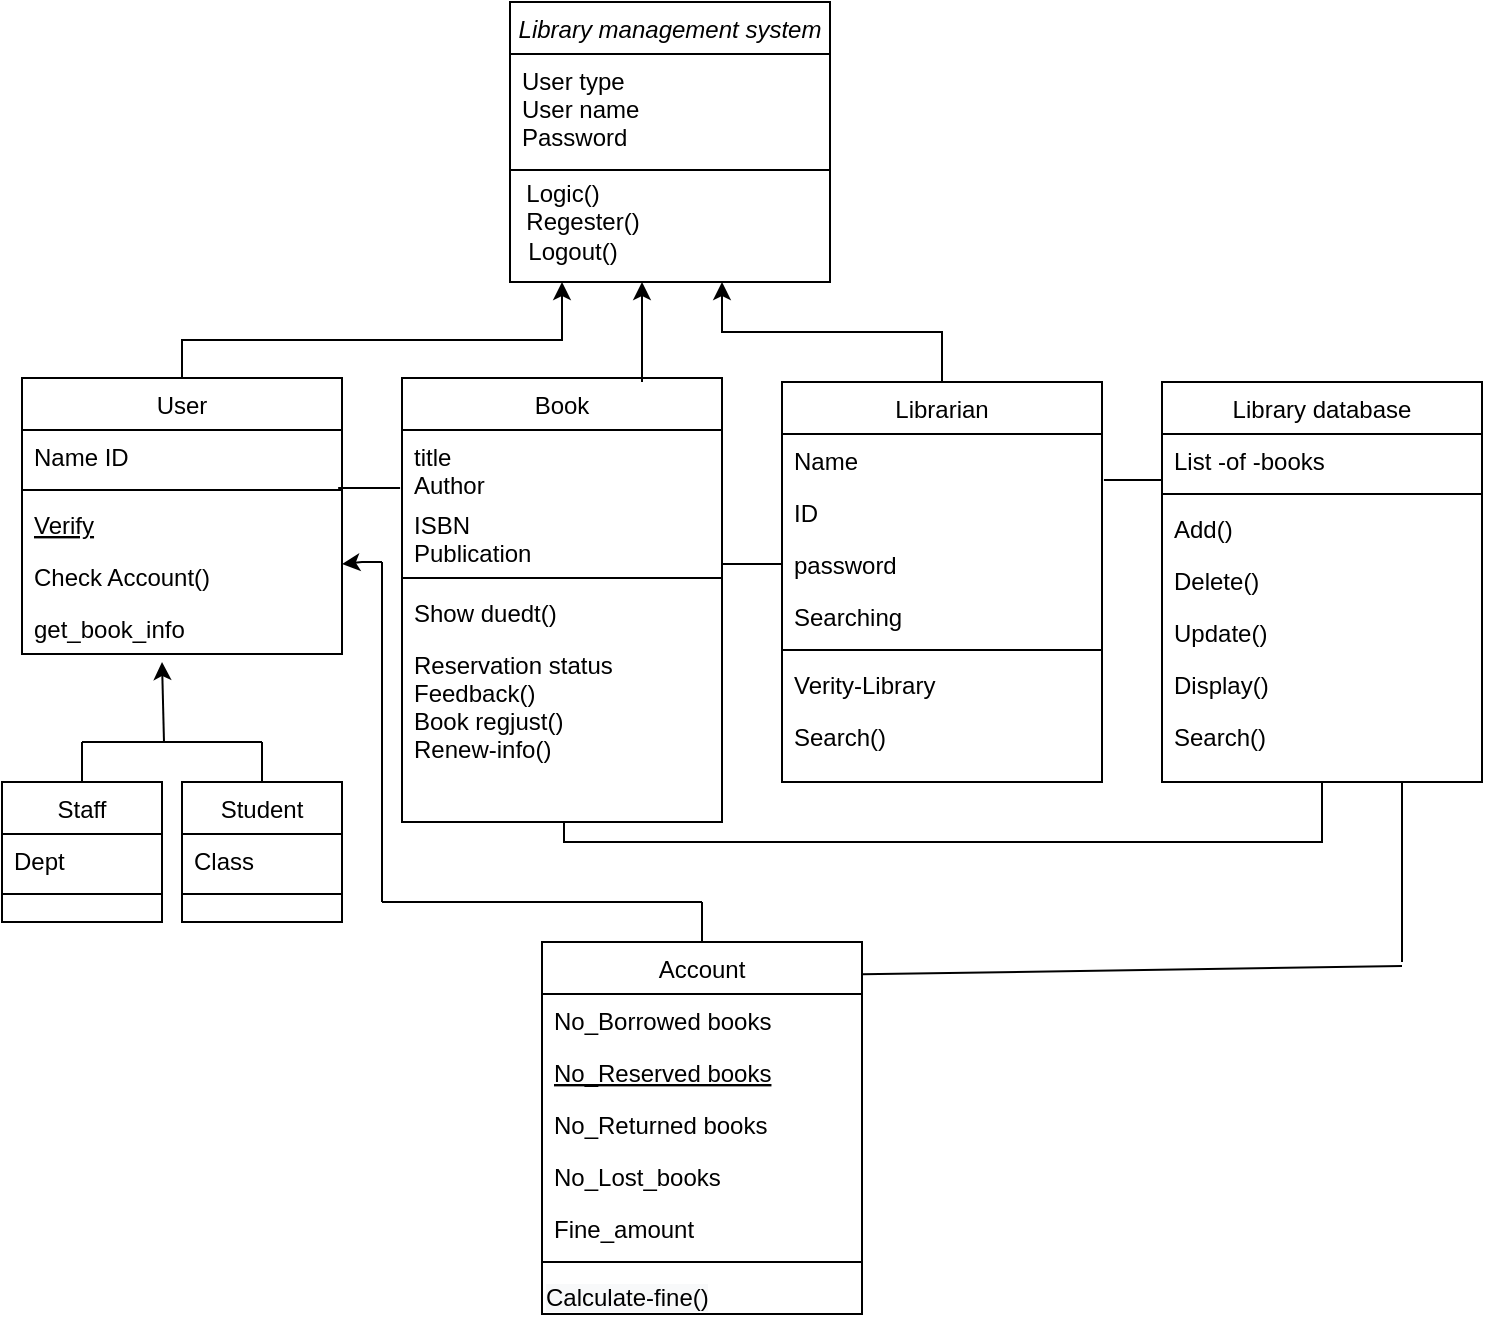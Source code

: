 <mxfile version="20.0.4" type="google"><diagram id="C5RBs43oDa-KdzZeNtuy" name="Page-1"><mxGraphModel grid="1" page="1" gridSize="10" guides="1" tooltips="1" connect="1" arrows="1" fold="1" pageScale="1" pageWidth="827" pageHeight="1169" math="0" shadow="0"><root><mxCell id="WIyWlLk6GJQsqaUBKTNV-0"/><mxCell id="WIyWlLk6GJQsqaUBKTNV-1" parent="WIyWlLk6GJQsqaUBKTNV-0"/><mxCell id="zkfFHV4jXpPFQw0GAbJ--0" value="Library management system" style="swimlane;fontStyle=2;align=center;verticalAlign=top;childLayout=stackLayout;horizontal=1;startSize=26;horizontalStack=0;resizeParent=1;resizeLast=0;collapsible=1;marginBottom=0;rounded=0;shadow=0;strokeWidth=1;" vertex="1" parent="WIyWlLk6GJQsqaUBKTNV-1"><mxGeometry x="254" y="10" width="160" height="140" as="geometry"><mxRectangle x="230" y="140" width="160" height="26" as="alternateBounds"/></mxGeometry></mxCell><mxCell id="zkfFHV4jXpPFQw0GAbJ--1" value="User type&#10;User name&#10;Password &#10;" style="text;align=left;verticalAlign=top;spacingLeft=4;spacingRight=4;overflow=hidden;rotatable=0;points=[[0,0.5],[1,0.5]];portConstraint=eastwest;" vertex="1" parent="zkfFHV4jXpPFQw0GAbJ--0"><mxGeometry y="26" width="160" height="54" as="geometry"/></mxCell><mxCell id="zkfFHV4jXpPFQw0GAbJ--4" value="" style="line;html=1;strokeWidth=1;align=left;verticalAlign=middle;spacingTop=-1;spacingLeft=3;spacingRight=3;rotatable=0;labelPosition=right;points=[];portConstraint=eastwest;" vertex="1" parent="zkfFHV4jXpPFQw0GAbJ--0"><mxGeometry y="80" width="160" height="8" as="geometry"/></mxCell><mxCell id="zkfFHV4jXpPFQw0GAbJ--6" value="User" style="swimlane;fontStyle=0;align=center;verticalAlign=top;childLayout=stackLayout;horizontal=1;startSize=26;horizontalStack=0;resizeParent=1;resizeLast=0;collapsible=1;marginBottom=0;rounded=0;shadow=0;strokeWidth=1;" vertex="1" parent="WIyWlLk6GJQsqaUBKTNV-1"><mxGeometry x="10" y="198" width="160" height="138" as="geometry"><mxRectangle x="130" y="380" width="160" height="26" as="alternateBounds"/></mxGeometry></mxCell><mxCell id="zkfFHV4jXpPFQw0GAbJ--7" value="Name ID" style="text;align=left;verticalAlign=top;spacingLeft=4;spacingRight=4;overflow=hidden;rotatable=0;points=[[0,0.5],[1,0.5]];portConstraint=eastwest;" vertex="1" parent="zkfFHV4jXpPFQw0GAbJ--6"><mxGeometry y="26" width="160" height="26" as="geometry"/></mxCell><mxCell id="zkfFHV4jXpPFQw0GAbJ--9" value="" style="line;html=1;strokeWidth=1;align=left;verticalAlign=middle;spacingTop=-1;spacingLeft=3;spacingRight=3;rotatable=0;labelPosition=right;points=[];portConstraint=eastwest;" vertex="1" parent="zkfFHV4jXpPFQw0GAbJ--6"><mxGeometry y="52" width="160" height="8" as="geometry"/></mxCell><mxCell id="zkfFHV4jXpPFQw0GAbJ--10" value="Verify" style="text;align=left;verticalAlign=top;spacingLeft=4;spacingRight=4;overflow=hidden;rotatable=0;points=[[0,0.5],[1,0.5]];portConstraint=eastwest;fontStyle=4" vertex="1" parent="zkfFHV4jXpPFQw0GAbJ--6"><mxGeometry y="60" width="160" height="26" as="geometry"/></mxCell><mxCell id="zkfFHV4jXpPFQw0GAbJ--11" value="Check Account()" style="text;align=left;verticalAlign=top;spacingLeft=4;spacingRight=4;overflow=hidden;rotatable=0;points=[[0,0.5],[1,0.5]];portConstraint=eastwest;" vertex="1" parent="zkfFHV4jXpPFQw0GAbJ--6"><mxGeometry y="86" width="160" height="26" as="geometry"/></mxCell><mxCell id="no4aKX29MDUHLYgN8PnX-49" value="get_book_info" style="text;align=left;verticalAlign=top;spacingLeft=4;spacingRight=4;overflow=hidden;rotatable=0;points=[[0,0.5],[1,0.5]];portConstraint=eastwest;" vertex="1" parent="zkfFHV4jXpPFQw0GAbJ--6"><mxGeometry y="112" width="160" height="26" as="geometry"/></mxCell><mxCell id="zkfFHV4jXpPFQw0GAbJ--13" value="Staff" style="swimlane;fontStyle=0;align=center;verticalAlign=top;childLayout=stackLayout;horizontal=1;startSize=26;horizontalStack=0;resizeParent=1;resizeLast=0;collapsible=1;marginBottom=0;rounded=0;shadow=0;strokeWidth=1;" vertex="1" parent="WIyWlLk6GJQsqaUBKTNV-1"><mxGeometry y="400" width="80" height="70" as="geometry"><mxRectangle x="340" y="380" width="170" height="26" as="alternateBounds"/></mxGeometry></mxCell><mxCell id="zkfFHV4jXpPFQw0GAbJ--14" value="Dept" style="text;align=left;verticalAlign=top;spacingLeft=4;spacingRight=4;overflow=hidden;rotatable=0;points=[[0,0.5],[1,0.5]];portConstraint=eastwest;" vertex="1" parent="zkfFHV4jXpPFQw0GAbJ--13"><mxGeometry y="26" width="80" height="26" as="geometry"/></mxCell><mxCell id="zkfFHV4jXpPFQw0GAbJ--15" value="" style="line;html=1;strokeWidth=1;align=left;verticalAlign=middle;spacingTop=-1;spacingLeft=3;spacingRight=3;rotatable=0;labelPosition=right;points=[];portConstraint=eastwest;" vertex="1" parent="zkfFHV4jXpPFQw0GAbJ--13"><mxGeometry y="52" width="80" height="8" as="geometry"/></mxCell><mxCell id="zkfFHV4jXpPFQw0GAbJ--17" value="Book" style="swimlane;fontStyle=0;align=center;verticalAlign=top;childLayout=stackLayout;horizontal=1;startSize=26;horizontalStack=0;resizeParent=1;resizeLast=0;collapsible=1;marginBottom=0;rounded=0;shadow=0;strokeWidth=1;" vertex="1" parent="WIyWlLk6GJQsqaUBKTNV-1"><mxGeometry x="200" y="198" width="160" height="222" as="geometry"><mxRectangle x="550" y="140" width="160" height="26" as="alternateBounds"/></mxGeometry></mxCell><mxCell id="zkfFHV4jXpPFQw0GAbJ--18" value="title&#10;Author" style="text;align=left;verticalAlign=top;spacingLeft=4;spacingRight=4;overflow=hidden;rotatable=0;points=[[0,0.5],[1,0.5]];portConstraint=eastwest;" vertex="1" parent="zkfFHV4jXpPFQw0GAbJ--17"><mxGeometry y="26" width="160" height="34" as="geometry"/></mxCell><mxCell id="zkfFHV4jXpPFQw0GAbJ--21" value="ISBN&#10;Publication&#10;" style="text;align=left;verticalAlign=top;spacingLeft=4;spacingRight=4;overflow=hidden;rotatable=0;points=[[0,0.5],[1,0.5]];portConstraint=eastwest;rounded=0;shadow=0;html=0;" vertex="1" parent="zkfFHV4jXpPFQw0GAbJ--17"><mxGeometry y="60" width="160" height="36" as="geometry"/></mxCell><mxCell id="zkfFHV4jXpPFQw0GAbJ--23" value="" style="line;html=1;strokeWidth=1;align=left;verticalAlign=middle;spacingTop=-1;spacingLeft=3;spacingRight=3;rotatable=0;labelPosition=right;points=[];portConstraint=eastwest;" vertex="1" parent="zkfFHV4jXpPFQw0GAbJ--17"><mxGeometry y="96" width="160" height="8" as="geometry"/></mxCell><mxCell id="zkfFHV4jXpPFQw0GAbJ--24" value="Show duedt()&#10;" style="text;align=left;verticalAlign=top;spacingLeft=4;spacingRight=4;overflow=hidden;rotatable=0;points=[[0,0.5],[1,0.5]];portConstraint=eastwest;" vertex="1" parent="zkfFHV4jXpPFQw0GAbJ--17"><mxGeometry y="104" width="160" height="26" as="geometry"/></mxCell><mxCell id="zkfFHV4jXpPFQw0GAbJ--25" value="Reservation status&#10;Feedback()&#10;Book regjust()&#10;Renew-info()" style="text;align=left;verticalAlign=top;spacingLeft=4;spacingRight=4;overflow=hidden;rotatable=0;points=[[0,0.5],[1,0.5]];portConstraint=eastwest;" vertex="1" parent="zkfFHV4jXpPFQw0GAbJ--17"><mxGeometry y="130" width="160" height="80" as="geometry"/></mxCell><mxCell id="no4aKX29MDUHLYgN8PnX-0" value="Student" style="swimlane;fontStyle=0;align=center;verticalAlign=top;childLayout=stackLayout;horizontal=1;startSize=26;horizontalStack=0;resizeParent=1;resizeLast=0;collapsible=1;marginBottom=0;rounded=0;shadow=0;strokeWidth=1;" vertex="1" parent="WIyWlLk6GJQsqaUBKTNV-1"><mxGeometry x="90" y="400" width="80" height="70" as="geometry"><mxRectangle x="340" y="380" width="170" height="26" as="alternateBounds"/></mxGeometry></mxCell><mxCell id="no4aKX29MDUHLYgN8PnX-1" value="Class" style="text;align=left;verticalAlign=top;spacingLeft=4;spacingRight=4;overflow=hidden;rotatable=0;points=[[0,0.5],[1,0.5]];portConstraint=eastwest;" vertex="1" parent="no4aKX29MDUHLYgN8PnX-0"><mxGeometry y="26" width="80" height="26" as="geometry"/></mxCell><mxCell id="no4aKX29MDUHLYgN8PnX-2" value="" style="line;html=1;strokeWidth=1;align=left;verticalAlign=middle;spacingTop=-1;spacingLeft=3;spacingRight=3;rotatable=0;labelPosition=right;points=[];portConstraint=eastwest;" vertex="1" parent="no4aKX29MDUHLYgN8PnX-0"><mxGeometry y="52" width="80" height="8" as="geometry"/></mxCell><mxCell id="no4aKX29MDUHLYgN8PnX-4" value="" style="endArrow=classic;html=1;rounded=0;" edge="1" parent="WIyWlLk6GJQsqaUBKTNV-1"><mxGeometry width="50" height="50" relative="1" as="geometry"><mxPoint x="81" y="380" as="sourcePoint"/><mxPoint x="80" y="340" as="targetPoint"/></mxGeometry></mxCell><mxCell id="no4aKX29MDUHLYgN8PnX-5" value="" style="endArrow=none;html=1;rounded=0;" edge="1" parent="WIyWlLk6GJQsqaUBKTNV-1"><mxGeometry width="50" height="50" relative="1" as="geometry"><mxPoint x="130" y="380" as="sourcePoint"/><mxPoint x="40" y="380" as="targetPoint"/></mxGeometry></mxCell><mxCell id="no4aKX29MDUHLYgN8PnX-6" value="" style="endArrow=none;html=1;rounded=0;exitX=0.5;exitY=0;exitDx=0;exitDy=0;" edge="1" parent="WIyWlLk6GJQsqaUBKTNV-1" source="no4aKX29MDUHLYgN8PnX-0"><mxGeometry width="50" height="50" relative="1" as="geometry"><mxPoint x="370" y="410" as="sourcePoint"/><mxPoint x="130" y="380" as="targetPoint"/></mxGeometry></mxCell><mxCell id="no4aKX29MDUHLYgN8PnX-7" value="" style="endArrow=none;html=1;rounded=0;exitX=0.5;exitY=0;exitDx=0;exitDy=0;" edge="1" parent="WIyWlLk6GJQsqaUBKTNV-1" source="zkfFHV4jXpPFQw0GAbJ--13"><mxGeometry width="50" height="50" relative="1" as="geometry"><mxPoint x="370" y="410" as="sourcePoint"/><mxPoint x="40" y="380" as="targetPoint"/></mxGeometry></mxCell><mxCell id="no4aKX29MDUHLYgN8PnX-9" value="" style="endArrow=classic;html=1;rounded=0;exitX=0.75;exitY=0.009;exitDx=0;exitDy=0;exitPerimeter=0;" edge="1" parent="WIyWlLk6GJQsqaUBKTNV-1" source="zkfFHV4jXpPFQw0GAbJ--17"><mxGeometry width="50" height="50" relative="1" as="geometry"><mxPoint x="320" y="190" as="sourcePoint"/><mxPoint x="320" y="150" as="targetPoint"/></mxGeometry></mxCell><mxCell id="no4aKX29MDUHLYgN8PnX-10" value="" style="endArrow=classic;html=1;rounded=0;exitX=0.5;exitY=0;exitDx=0;exitDy=0;edgeStyle=orthogonalEdgeStyle;" edge="1" parent="WIyWlLk6GJQsqaUBKTNV-1" source="zkfFHV4jXpPFQw0GAbJ--6"><mxGeometry width="50" height="50" relative="1" as="geometry"><mxPoint x="370" y="110" as="sourcePoint"/><mxPoint x="280" y="150" as="targetPoint"/><Array as="points"><mxPoint x="90" y="179"/><mxPoint x="280" y="179"/></Array></mxGeometry></mxCell><mxCell id="no4aKX29MDUHLYgN8PnX-11" value="Librarian" style="swimlane;fontStyle=0;align=center;verticalAlign=top;childLayout=stackLayout;horizontal=1;startSize=26;horizontalStack=0;resizeParent=1;resizeLast=0;collapsible=1;marginBottom=0;rounded=0;shadow=0;strokeWidth=1;" vertex="1" parent="WIyWlLk6GJQsqaUBKTNV-1"><mxGeometry x="390" y="200" width="160" height="200" as="geometry"><mxRectangle x="550" y="140" width="160" height="26" as="alternateBounds"/></mxGeometry></mxCell><mxCell id="no4aKX29MDUHLYgN8PnX-12" value="Name" style="text;align=left;verticalAlign=top;spacingLeft=4;spacingRight=4;overflow=hidden;rotatable=0;points=[[0,0.5],[1,0.5]];portConstraint=eastwest;" vertex="1" parent="no4aKX29MDUHLYgN8PnX-11"><mxGeometry y="26" width="160" height="26" as="geometry"/></mxCell><mxCell id="no4aKX29MDUHLYgN8PnX-13" value="ID" style="text;align=left;verticalAlign=top;spacingLeft=4;spacingRight=4;overflow=hidden;rotatable=0;points=[[0,0.5],[1,0.5]];portConstraint=eastwest;rounded=0;shadow=0;html=0;" vertex="1" parent="no4aKX29MDUHLYgN8PnX-11"><mxGeometry y="52" width="160" height="26" as="geometry"/></mxCell><mxCell id="no4aKX29MDUHLYgN8PnX-14" value="password&#10;" style="text;align=left;verticalAlign=top;spacingLeft=4;spacingRight=4;overflow=hidden;rotatable=0;points=[[0,0.5],[1,0.5]];portConstraint=eastwest;rounded=0;shadow=0;html=0;" vertex="1" parent="no4aKX29MDUHLYgN8PnX-11"><mxGeometry y="78" width="160" height="26" as="geometry"/></mxCell><mxCell id="no4aKX29MDUHLYgN8PnX-15" value="Searching" style="text;align=left;verticalAlign=top;spacingLeft=4;spacingRight=4;overflow=hidden;rotatable=0;points=[[0,0.5],[1,0.5]];portConstraint=eastwest;rounded=0;shadow=0;html=0;" vertex="1" parent="no4aKX29MDUHLYgN8PnX-11"><mxGeometry y="104" width="160" height="26" as="geometry"/></mxCell><mxCell id="no4aKX29MDUHLYgN8PnX-17" value="" style="line;html=1;strokeWidth=1;align=left;verticalAlign=middle;spacingTop=-1;spacingLeft=3;spacingRight=3;rotatable=0;labelPosition=right;points=[];portConstraint=eastwest;" vertex="1" parent="no4aKX29MDUHLYgN8PnX-11"><mxGeometry y="130" width="160" height="8" as="geometry"/></mxCell><mxCell id="no4aKX29MDUHLYgN8PnX-18" value="Verity-Library" style="text;align=left;verticalAlign=top;spacingLeft=4;spacingRight=4;overflow=hidden;rotatable=0;points=[[0,0.5],[1,0.5]];portConstraint=eastwest;" vertex="1" parent="no4aKX29MDUHLYgN8PnX-11"><mxGeometry y="138" width="160" height="26" as="geometry"/></mxCell><mxCell id="no4aKX29MDUHLYgN8PnX-19" value="Search()" style="text;align=left;verticalAlign=top;spacingLeft=4;spacingRight=4;overflow=hidden;rotatable=0;points=[[0,0.5],[1,0.5]];portConstraint=eastwest;" vertex="1" parent="no4aKX29MDUHLYgN8PnX-11"><mxGeometry y="164" width="160" height="26" as="geometry"/></mxCell><mxCell id="no4aKX29MDUHLYgN8PnX-20" value="Library database" style="swimlane;fontStyle=0;align=center;verticalAlign=top;childLayout=stackLayout;horizontal=1;startSize=26;horizontalStack=0;resizeParent=1;resizeLast=0;collapsible=1;marginBottom=0;rounded=0;shadow=0;strokeWidth=1;" vertex="1" parent="WIyWlLk6GJQsqaUBKTNV-1"><mxGeometry x="580" y="200" width="160" height="200" as="geometry"><mxRectangle x="550" y="140" width="160" height="26" as="alternateBounds"/></mxGeometry></mxCell><mxCell id="no4aKX29MDUHLYgN8PnX-21" value="List -of -books" style="text;align=left;verticalAlign=top;spacingLeft=4;spacingRight=4;overflow=hidden;rotatable=0;points=[[0,0.5],[1,0.5]];portConstraint=eastwest;" vertex="1" parent="no4aKX29MDUHLYgN8PnX-20"><mxGeometry y="26" width="160" height="26" as="geometry"/></mxCell><mxCell id="no4aKX29MDUHLYgN8PnX-26" value="" style="line;html=1;strokeWidth=1;align=left;verticalAlign=middle;spacingTop=-1;spacingLeft=3;spacingRight=3;rotatable=0;labelPosition=right;points=[];portConstraint=eastwest;" vertex="1" parent="no4aKX29MDUHLYgN8PnX-20"><mxGeometry y="52" width="160" height="8" as="geometry"/></mxCell><mxCell id="no4aKX29MDUHLYgN8PnX-22" value="Add()" style="text;align=left;verticalAlign=top;spacingLeft=4;spacingRight=4;overflow=hidden;rotatable=0;points=[[0,0.5],[1,0.5]];portConstraint=eastwest;rounded=0;shadow=0;html=0;" vertex="1" parent="no4aKX29MDUHLYgN8PnX-20"><mxGeometry y="60" width="160" height="26" as="geometry"/></mxCell><mxCell id="no4aKX29MDUHLYgN8PnX-23" value="Delete()" style="text;align=left;verticalAlign=top;spacingLeft=4;spacingRight=4;overflow=hidden;rotatable=0;points=[[0,0.5],[1,0.5]];portConstraint=eastwest;rounded=0;shadow=0;html=0;" vertex="1" parent="no4aKX29MDUHLYgN8PnX-20"><mxGeometry y="86" width="160" height="26" as="geometry"/></mxCell><mxCell id="no4aKX29MDUHLYgN8PnX-24" value="Update()" style="text;align=left;verticalAlign=top;spacingLeft=4;spacingRight=4;overflow=hidden;rotatable=0;points=[[0,0.5],[1,0.5]];portConstraint=eastwest;rounded=0;shadow=0;html=0;" vertex="1" parent="no4aKX29MDUHLYgN8PnX-20"><mxGeometry y="112" width="160" height="26" as="geometry"/></mxCell><mxCell id="no4aKX29MDUHLYgN8PnX-25" value="Display()" style="text;align=left;verticalAlign=top;spacingLeft=4;spacingRight=4;overflow=hidden;rotatable=0;points=[[0,0.5],[1,0.5]];portConstraint=eastwest;rounded=0;shadow=0;html=0;" vertex="1" parent="no4aKX29MDUHLYgN8PnX-20"><mxGeometry y="138" width="160" height="26" as="geometry"/></mxCell><mxCell id="no4aKX29MDUHLYgN8PnX-27" value="Search()" style="text;align=left;verticalAlign=top;spacingLeft=4;spacingRight=4;overflow=hidden;rotatable=0;points=[[0,0.5],[1,0.5]];portConstraint=eastwest;" vertex="1" parent="no4aKX29MDUHLYgN8PnX-20"><mxGeometry y="164" width="160" height="26" as="geometry"/></mxCell><mxCell id="no4aKX29MDUHLYgN8PnX-29" value="" style="endArrow=classic;html=1;rounded=0;exitX=0.5;exitY=0;exitDx=0;exitDy=0;edgeStyle=orthogonalEdgeStyle;" edge="1" parent="WIyWlLk6GJQsqaUBKTNV-1" source="no4aKX29MDUHLYgN8PnX-11"><mxGeometry width="50" height="50" relative="1" as="geometry"><mxPoint x="370" y="210" as="sourcePoint"/><mxPoint x="360" y="150" as="targetPoint"/><Array as="points"><mxPoint x="470" y="175"/><mxPoint x="360" y="175"/><mxPoint x="360" y="150"/></Array></mxGeometry></mxCell><mxCell id="no4aKX29MDUHLYgN8PnX-30" value="Logic()&lt;br&gt;&amp;nbsp; &amp;nbsp; &amp;nbsp; Regester()&lt;br&gt;&amp;nbsp; &amp;nbsp;Logout()" style="text;html=1;align=center;verticalAlign=middle;resizable=0;points=[];autosize=1;strokeColor=none;fillColor=none;" vertex="1" parent="WIyWlLk6GJQsqaUBKTNV-1"><mxGeometry x="200" y="90" width="160" height="60" as="geometry"/></mxCell><mxCell id="no4aKX29MDUHLYgN8PnX-31" value="Account" style="swimlane;fontStyle=0;align=center;verticalAlign=top;childLayout=stackLayout;horizontal=1;startSize=26;horizontalStack=0;resizeParent=1;resizeLast=0;collapsible=1;marginBottom=0;rounded=0;shadow=0;strokeWidth=1;" vertex="1" parent="WIyWlLk6GJQsqaUBKTNV-1"><mxGeometry x="270" y="480" width="160" height="186" as="geometry"><mxRectangle x="130" y="380" width="160" height="26" as="alternateBounds"/></mxGeometry></mxCell><mxCell id="no4aKX29MDUHLYgN8PnX-32" value="No_Borrowed books" style="text;align=left;verticalAlign=top;spacingLeft=4;spacingRight=4;overflow=hidden;rotatable=0;points=[[0,0.5],[1,0.5]];portConstraint=eastwest;" vertex="1" parent="no4aKX29MDUHLYgN8PnX-31"><mxGeometry y="26" width="160" height="26" as="geometry"/></mxCell><mxCell id="no4aKX29MDUHLYgN8PnX-34" value="No_Reserved books" style="text;align=left;verticalAlign=top;spacingLeft=4;spacingRight=4;overflow=hidden;rotatable=0;points=[[0,0.5],[1,0.5]];portConstraint=eastwest;fontStyle=4" vertex="1" parent="no4aKX29MDUHLYgN8PnX-31"><mxGeometry y="52" width="160" height="26" as="geometry"/></mxCell><mxCell id="no4aKX29MDUHLYgN8PnX-35" value="No_Returned books" style="text;align=left;verticalAlign=top;spacingLeft=4;spacingRight=4;overflow=hidden;rotatable=0;points=[[0,0.5],[1,0.5]];portConstraint=eastwest;" vertex="1" parent="no4aKX29MDUHLYgN8PnX-31"><mxGeometry y="78" width="160" height="26" as="geometry"/></mxCell><mxCell id="vOejvl81OhBevzJVGjVx-8" value="No_Lost_books" style="text;align=left;verticalAlign=top;spacingLeft=4;spacingRight=4;overflow=hidden;rotatable=0;points=[[0,0.5],[1,0.5]];portConstraint=eastwest;" vertex="1" parent="no4aKX29MDUHLYgN8PnX-31"><mxGeometry y="104" width="160" height="26" as="geometry"/></mxCell><mxCell id="vOejvl81OhBevzJVGjVx-10" value="Fine_amount" style="text;align=left;verticalAlign=top;spacingLeft=4;spacingRight=4;overflow=hidden;rotatable=0;points=[[0,0.5],[1,0.5]];portConstraint=eastwest;" vertex="1" parent="no4aKX29MDUHLYgN8PnX-31"><mxGeometry y="130" width="160" height="26" as="geometry"/></mxCell><mxCell id="no4aKX29MDUHLYgN8PnX-42" value="" style="line;html=1;strokeWidth=1;align=left;verticalAlign=middle;spacingTop=-1;spacingLeft=3;spacingRight=3;rotatable=0;labelPosition=right;points=[];portConstraint=eastwest;" vertex="1" parent="no4aKX29MDUHLYgN8PnX-31"><mxGeometry y="156" width="160" height="8" as="geometry"/></mxCell><mxCell id="vOejvl81OhBevzJVGjVx-9" value="&lt;span style=&quot;color: rgb(0, 0, 0); font-family: Helvetica; font-size: 12px; font-style: normal; font-variant-ligatures: normal; font-variant-caps: normal; font-weight: 400; letter-spacing: normal; orphans: 2; text-align: left; text-indent: 0px; text-transform: none; widows: 2; word-spacing: 0px; -webkit-text-stroke-width: 0px; background-color: rgb(248, 249, 250); text-decoration-thickness: initial; text-decoration-style: initial; text-decoration-color: initial; float: none; display: inline !important;&quot;&gt;Calculate-fine()&lt;/span&gt;" style="text;whiteSpace=wrap;html=1;" vertex="1" parent="no4aKX29MDUHLYgN8PnX-31"><mxGeometry y="164" width="160" height="22" as="geometry"/></mxCell><mxCell id="no4aKX29MDUHLYgN8PnX-36" value="" style="endArrow=none;html=1;rounded=0;entryX=-0.006;entryY=0.853;entryDx=0;entryDy=0;entryPerimeter=0;exitX=0.988;exitY=0.375;exitDx=0;exitDy=0;exitPerimeter=0;" edge="1" parent="WIyWlLk6GJQsqaUBKTNV-1" source="zkfFHV4jXpPFQw0GAbJ--9" target="zkfFHV4jXpPFQw0GAbJ--18"><mxGeometry width="50" height="50" relative="1" as="geometry"><mxPoint x="170" y="260" as="sourcePoint"/><mxPoint x="200" y="256.35" as="targetPoint"/></mxGeometry></mxCell><mxCell id="no4aKX29MDUHLYgN8PnX-37" value="" style="endArrow=none;html=1;rounded=0;entryX=0;entryY=0.5;entryDx=0;entryDy=0;" edge="1" parent="WIyWlLk6GJQsqaUBKTNV-1" target="no4aKX29MDUHLYgN8PnX-14"><mxGeometry width="50" height="50" relative="1" as="geometry"><mxPoint x="360" y="291" as="sourcePoint"/><mxPoint x="420" y="370" as="targetPoint"/></mxGeometry></mxCell><mxCell id="no4aKX29MDUHLYgN8PnX-38" value="" style="endArrow=none;html=1;rounded=0;exitX=1.006;exitY=-0.115;exitDx=0;exitDy=0;exitPerimeter=0;" edge="1" parent="WIyWlLk6GJQsqaUBKTNV-1" source="no4aKX29MDUHLYgN8PnX-13"><mxGeometry width="50" height="50" relative="1" as="geometry"><mxPoint x="370" y="420" as="sourcePoint"/><mxPoint x="580" y="249" as="targetPoint"/></mxGeometry></mxCell><mxCell id="no4aKX29MDUHLYgN8PnX-40" value="" style="endArrow=classic;html=1;rounded=0;entryX=1;entryY=0.269;entryDx=0;entryDy=0;entryPerimeter=0;" edge="1" parent="WIyWlLk6GJQsqaUBKTNV-1" target="zkfFHV4jXpPFQw0GAbJ--11"><mxGeometry width="50" height="50" relative="1" as="geometry"><mxPoint x="190" y="290" as="sourcePoint"/><mxPoint x="180" y="300" as="targetPoint"/><Array as="points"><mxPoint x="180" y="290"/></Array></mxGeometry></mxCell><mxCell id="no4aKX29MDUHLYgN8PnX-41" value="" style="endArrow=none;html=1;rounded=0;" edge="1" parent="WIyWlLk6GJQsqaUBKTNV-1"><mxGeometry width="50" height="50" relative="1" as="geometry"><mxPoint x="190" y="460" as="sourcePoint"/><mxPoint x="190" y="290" as="targetPoint"/></mxGeometry></mxCell><mxCell id="no4aKX29MDUHLYgN8PnX-43" value="" style="endArrow=none;html=1;rounded=0;" edge="1" parent="WIyWlLk6GJQsqaUBKTNV-1"><mxGeometry width="50" height="50" relative="1" as="geometry"><mxPoint x="350" y="460" as="sourcePoint"/><mxPoint x="190" y="460" as="targetPoint"/></mxGeometry></mxCell><mxCell id="no4aKX29MDUHLYgN8PnX-44" value="" style="endArrow=none;html=1;rounded=0;exitX=0.5;exitY=0;exitDx=0;exitDy=0;" edge="1" parent="WIyWlLk6GJQsqaUBKTNV-1" source="no4aKX29MDUHLYgN8PnX-31"><mxGeometry width="50" height="50" relative="1" as="geometry"><mxPoint x="370" y="420" as="sourcePoint"/><mxPoint x="350" y="460" as="targetPoint"/></mxGeometry></mxCell><mxCell id="no4aKX29MDUHLYgN8PnX-45" value="" style="endArrow=none;html=1;rounded=0;edgeStyle=orthogonalEdgeStyle;entryX=0.5;entryY=1;entryDx=0;entryDy=0;" edge="1" parent="WIyWlLk6GJQsqaUBKTNV-1" target="no4aKX29MDUHLYgN8PnX-20"><mxGeometry width="50" height="50" relative="1" as="geometry"><mxPoint x="281" y="420" as="sourcePoint"/><mxPoint x="660" y="418.99" as="targetPoint"/><Array as="points"><mxPoint x="281" y="430"/><mxPoint x="660" y="430"/></Array></mxGeometry></mxCell><mxCell id="no4aKX29MDUHLYgN8PnX-47" value="" style="endArrow=none;html=1;rounded=0;exitX=1;exitY=0.087;exitDx=0;exitDy=0;exitPerimeter=0;" edge="1" parent="WIyWlLk6GJQsqaUBKTNV-1" source="no4aKX29MDUHLYgN8PnX-31"><mxGeometry width="50" height="50" relative="1" as="geometry"><mxPoint x="188" y="560" as="sourcePoint"/><mxPoint x="700" y="492" as="targetPoint"/></mxGeometry></mxCell><mxCell id="no4aKX29MDUHLYgN8PnX-48" value="" style="endArrow=none;html=1;rounded=0;entryX=0.75;entryY=1;entryDx=0;entryDy=0;" edge="1" parent="WIyWlLk6GJQsqaUBKTNV-1" target="no4aKX29MDUHLYgN8PnX-20"><mxGeometry width="50" height="50" relative="1" as="geometry"><mxPoint x="700" y="490" as="sourcePoint"/><mxPoint x="700" y="420" as="targetPoint"/></mxGeometry></mxCell></root></mxGraphModel></diagram></mxfile>